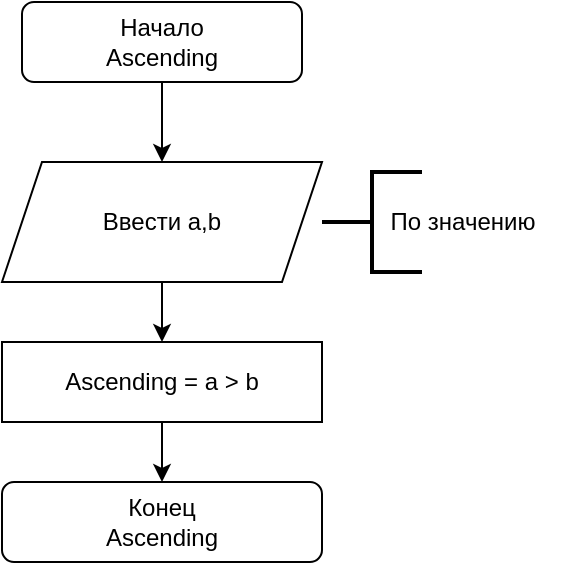 <mxfile version="25.0.3">
  <diagram name="Страница — 1" id="26g38Lpi_LiVlZbMlhuH">
    <mxGraphModel dx="1434" dy="746" grid="1" gridSize="10" guides="1" tooltips="1" connect="1" arrows="1" fold="1" page="1" pageScale="1" pageWidth="827" pageHeight="1169" math="0" shadow="0">
      <root>
        <mxCell id="0" />
        <mxCell id="1" parent="0" />
        <mxCell id="U4Jn9C0jq0-JPjRTwGux-11" style="edgeStyle=orthogonalEdgeStyle;rounded=0;orthogonalLoop=1;jettySize=auto;html=1;" parent="1" source="U4Jn9C0jq0-JPjRTwGux-12" edge="1">
          <mxGeometry relative="1" as="geometry">
            <mxPoint x="400" y="90" as="targetPoint" />
          </mxGeometry>
        </mxCell>
        <mxCell id="U4Jn9C0jq0-JPjRTwGux-12" value="Начало&lt;div&gt;Ascending&lt;/div&gt;" style="rounded=1;whiteSpace=wrap;html=1;" parent="1" vertex="1">
          <mxGeometry x="330" y="10" width="140" height="40" as="geometry" />
        </mxCell>
        <mxCell id="U4Jn9C0jq0-JPjRTwGux-13" style="edgeStyle=orthogonalEdgeStyle;rounded=0;orthogonalLoop=1;jettySize=auto;html=1;" parent="1" source="U4Jn9C0jq0-JPjRTwGux-14" target="U4Jn9C0jq0-JPjRTwGux-16" edge="1">
          <mxGeometry relative="1" as="geometry">
            <mxPoint x="400" y="210" as="targetPoint" />
          </mxGeometry>
        </mxCell>
        <mxCell id="U4Jn9C0jq0-JPjRTwGux-14" value="Ввести a,b" style="shape=parallelogram;perimeter=parallelogramPerimeter;whiteSpace=wrap;html=1;fixedSize=1;" parent="1" vertex="1">
          <mxGeometry x="320" y="90" width="160" height="60" as="geometry" />
        </mxCell>
        <mxCell id="U4Jn9C0jq0-JPjRTwGux-15" style="edgeStyle=orthogonalEdgeStyle;rounded=0;orthogonalLoop=1;jettySize=auto;html=1;" parent="1" source="U4Jn9C0jq0-JPjRTwGux-16" target="U4Jn9C0jq0-JPjRTwGux-17" edge="1">
          <mxGeometry relative="1" as="geometry">
            <mxPoint x="400" y="270" as="targetPoint" />
          </mxGeometry>
        </mxCell>
        <mxCell id="U4Jn9C0jq0-JPjRTwGux-16" value="Ascending = a &amp;gt; b" style="rounded=0;whiteSpace=wrap;html=1;" parent="1" vertex="1">
          <mxGeometry x="320" y="180" width="160" height="40" as="geometry" />
        </mxCell>
        <mxCell id="U4Jn9C0jq0-JPjRTwGux-17" value="Конец&lt;div&gt;Ascending&lt;/div&gt;" style="rounded=1;whiteSpace=wrap;html=1;" parent="1" vertex="1">
          <mxGeometry x="320" y="250" width="160" height="40" as="geometry" />
        </mxCell>
        <mxCell id="mzMOUxtRFe1stgDWz0tn-1" value="" style="strokeWidth=2;html=1;shape=mxgraph.flowchart.annotation_2;align=left;labelPosition=right;pointerEvents=1;" vertex="1" parent="1">
          <mxGeometry x="480" y="95" width="50" height="50" as="geometry" />
        </mxCell>
        <mxCell id="mzMOUxtRFe1stgDWz0tn-2" value="По значению" style="text;html=1;align=center;verticalAlign=middle;resizable=0;points=[];autosize=1;strokeColor=none;fillColor=none;" vertex="1" parent="1">
          <mxGeometry x="500" y="105" width="100" height="30" as="geometry" />
        </mxCell>
      </root>
    </mxGraphModel>
  </diagram>
</mxfile>
